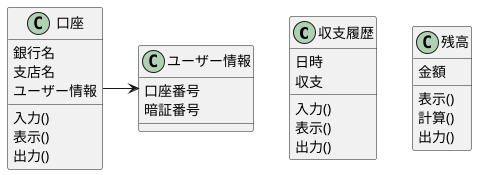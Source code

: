@startuml

class 収支履歴 {
  日時
  収支
  入力()
  表示()
  出力()
}

class 残高 {
  金額
  表示()
  計算()
  出力()
}

class 口座 {
  銀行名
  支店名
  ユーザー情報
  入力()
  表示()
  出力()
}

class ユーザー情報 {
  口座番号
  暗証番号
}

口座 -> ユーザー情報

@enduml
